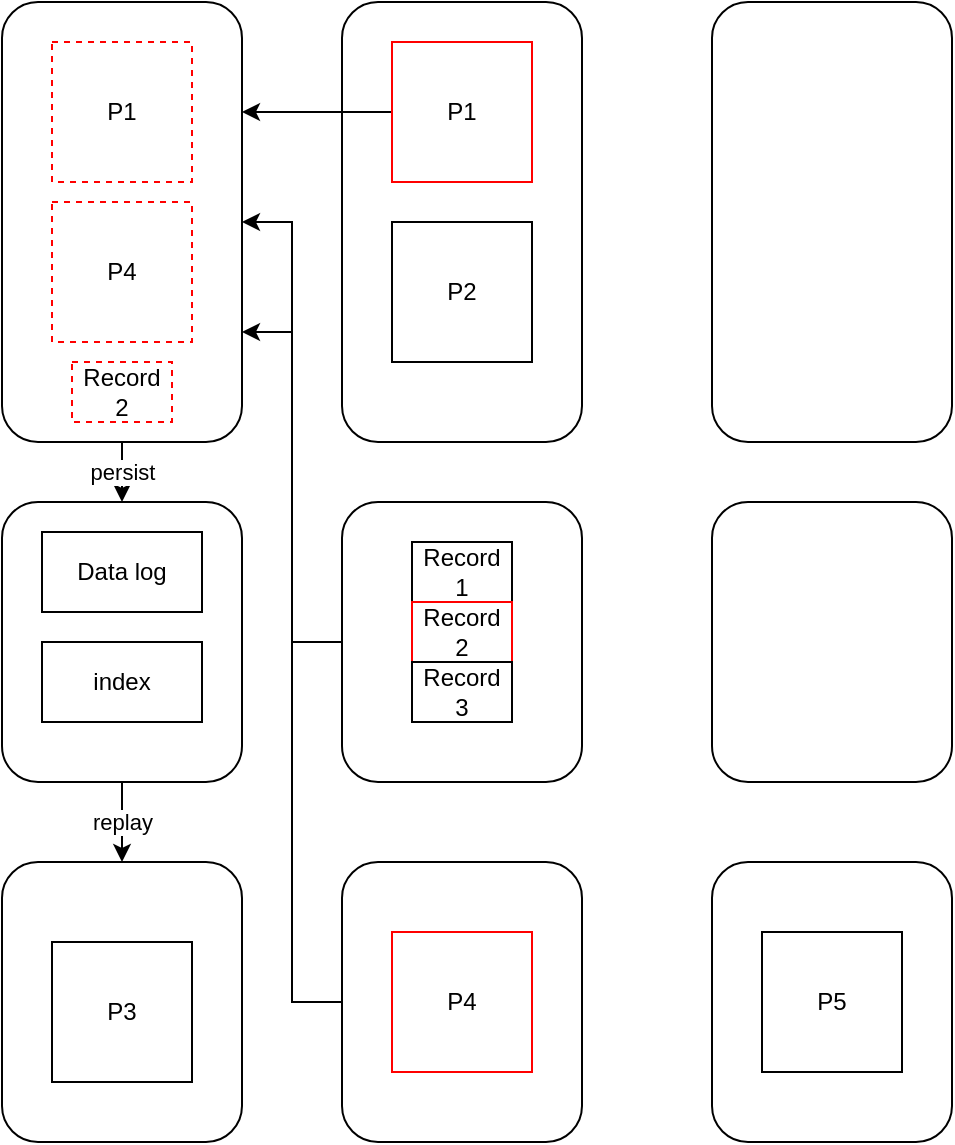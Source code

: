 <mxfile version="21.2.2" type="github">
  <diagram name="Page-1" id="QXMAF42PAdfrTfr6LR4D">
    <mxGraphModel dx="2284" dy="760" grid="1" gridSize="10" guides="1" tooltips="1" connect="1" arrows="1" fold="1" page="1" pageScale="1" pageWidth="850" pageHeight="1100" math="0" shadow="0">
      <root>
        <mxCell id="0" />
        <mxCell id="1" parent="0" />
        <mxCell id="8ePyt9uVUtkO4qc_ZTVV-26" value="persist" style="edgeStyle=orthogonalEdgeStyle;rounded=0;orthogonalLoop=1;jettySize=auto;html=1;exitX=0.5;exitY=1;exitDx=0;exitDy=0;entryX=0.5;entryY=0;entryDx=0;entryDy=0;" edge="1" parent="1" source="8ePyt9uVUtkO4qc_ZTVV-1" target="8ePyt9uVUtkO4qc_ZTVV-5">
          <mxGeometry relative="1" as="geometry" />
        </mxCell>
        <mxCell id="8ePyt9uVUtkO4qc_ZTVV-1" value="" style="rounded=1;whiteSpace=wrap;html=1;" vertex="1" parent="1">
          <mxGeometry x="-780" y="80" width="120" height="220" as="geometry" />
        </mxCell>
        <mxCell id="8ePyt9uVUtkO4qc_ZTVV-3" value="" style="rounded=1;whiteSpace=wrap;html=1;" vertex="1" parent="1">
          <mxGeometry x="-610" y="80" width="120" height="220" as="geometry" />
        </mxCell>
        <mxCell id="8ePyt9uVUtkO4qc_ZTVV-4" value="" style="rounded=1;whiteSpace=wrap;html=1;" vertex="1" parent="1">
          <mxGeometry x="-425" y="80" width="120" height="220" as="geometry" />
        </mxCell>
        <mxCell id="8ePyt9uVUtkO4qc_ZTVV-27" value="replay" style="edgeStyle=orthogonalEdgeStyle;rounded=0;orthogonalLoop=1;jettySize=auto;html=1;exitX=0.5;exitY=1;exitDx=0;exitDy=0;entryX=0.5;entryY=0;entryDx=0;entryDy=0;" edge="1" parent="1" source="8ePyt9uVUtkO4qc_ZTVV-5" target="8ePyt9uVUtkO4qc_ZTVV-8">
          <mxGeometry relative="1" as="geometry" />
        </mxCell>
        <mxCell id="8ePyt9uVUtkO4qc_ZTVV-5" value="" style="rounded=1;whiteSpace=wrap;html=1;" vertex="1" parent="1">
          <mxGeometry x="-780" y="330" width="120" height="140" as="geometry" />
        </mxCell>
        <mxCell id="8ePyt9uVUtkO4qc_ZTVV-25" style="edgeStyle=orthogonalEdgeStyle;rounded=0;orthogonalLoop=1;jettySize=auto;html=1;exitX=0;exitY=0.5;exitDx=0;exitDy=0;entryX=1;entryY=0.5;entryDx=0;entryDy=0;" edge="1" parent="1" source="8ePyt9uVUtkO4qc_ZTVV-6" target="8ePyt9uVUtkO4qc_ZTVV-1">
          <mxGeometry relative="1" as="geometry" />
        </mxCell>
        <mxCell id="8ePyt9uVUtkO4qc_ZTVV-6" value="" style="rounded=1;whiteSpace=wrap;html=1;" vertex="1" parent="1">
          <mxGeometry x="-610" y="330" width="120" height="140" as="geometry" />
        </mxCell>
        <mxCell id="8ePyt9uVUtkO4qc_ZTVV-7" value="" style="rounded=1;whiteSpace=wrap;html=1;" vertex="1" parent="1">
          <mxGeometry x="-425" y="330" width="120" height="140" as="geometry" />
        </mxCell>
        <mxCell id="8ePyt9uVUtkO4qc_ZTVV-8" value="" style="rounded=1;whiteSpace=wrap;html=1;" vertex="1" parent="1">
          <mxGeometry x="-780" y="510" width="120" height="140" as="geometry" />
        </mxCell>
        <mxCell id="8ePyt9uVUtkO4qc_ZTVV-24" style="edgeStyle=orthogonalEdgeStyle;rounded=0;orthogonalLoop=1;jettySize=auto;html=1;exitX=0;exitY=0.5;exitDx=0;exitDy=0;entryX=1;entryY=0.75;entryDx=0;entryDy=0;" edge="1" parent="1" source="8ePyt9uVUtkO4qc_ZTVV-9" target="8ePyt9uVUtkO4qc_ZTVV-1">
          <mxGeometry relative="1" as="geometry" />
        </mxCell>
        <mxCell id="8ePyt9uVUtkO4qc_ZTVV-9" value="" style="rounded=1;whiteSpace=wrap;html=1;" vertex="1" parent="1">
          <mxGeometry x="-610" y="510" width="120" height="140" as="geometry" />
        </mxCell>
        <mxCell id="8ePyt9uVUtkO4qc_ZTVV-10" value="" style="rounded=1;whiteSpace=wrap;html=1;" vertex="1" parent="1">
          <mxGeometry x="-425" y="510" width="120" height="140" as="geometry" />
        </mxCell>
        <mxCell id="8ePyt9uVUtkO4qc_ZTVV-23" style="edgeStyle=orthogonalEdgeStyle;rounded=0;orthogonalLoop=1;jettySize=auto;html=1;exitX=0;exitY=0.5;exitDx=0;exitDy=0;entryX=1;entryY=0.25;entryDx=0;entryDy=0;" edge="1" parent="1" source="8ePyt9uVUtkO4qc_ZTVV-11" target="8ePyt9uVUtkO4qc_ZTVV-1">
          <mxGeometry relative="1" as="geometry" />
        </mxCell>
        <mxCell id="8ePyt9uVUtkO4qc_ZTVV-11" value="P1" style="whiteSpace=wrap;html=1;aspect=fixed;strokeColor=#FF0000;" vertex="1" parent="1">
          <mxGeometry x="-585" y="100" width="70" height="70" as="geometry" />
        </mxCell>
        <mxCell id="8ePyt9uVUtkO4qc_ZTVV-12" value="P2" style="whiteSpace=wrap;html=1;aspect=fixed;" vertex="1" parent="1">
          <mxGeometry x="-585" y="190" width="70" height="70" as="geometry" />
        </mxCell>
        <mxCell id="8ePyt9uVUtkO4qc_ZTVV-13" value="P3" style="whiteSpace=wrap;html=1;aspect=fixed;" vertex="1" parent="1">
          <mxGeometry x="-755" y="550" width="70" height="70" as="geometry" />
        </mxCell>
        <mxCell id="8ePyt9uVUtkO4qc_ZTVV-14" value="P4" style="whiteSpace=wrap;html=1;aspect=fixed;strokeColor=#FF0000;" vertex="1" parent="1">
          <mxGeometry x="-585" y="545" width="70" height="70" as="geometry" />
        </mxCell>
        <mxCell id="8ePyt9uVUtkO4qc_ZTVV-15" value="P5" style="whiteSpace=wrap;html=1;aspect=fixed;" vertex="1" parent="1">
          <mxGeometry x="-400" y="545" width="70" height="70" as="geometry" />
        </mxCell>
        <mxCell id="8ePyt9uVUtkO4qc_ZTVV-16" value="Record 1" style="rounded=0;whiteSpace=wrap;html=1;" vertex="1" parent="1">
          <mxGeometry x="-575" y="350" width="50" height="30" as="geometry" />
        </mxCell>
        <mxCell id="8ePyt9uVUtkO4qc_ZTVV-17" value="Record 2" style="rounded=0;whiteSpace=wrap;html=1;strokeColor=#FF0000;" vertex="1" parent="1">
          <mxGeometry x="-575" y="380" width="50" height="30" as="geometry" />
        </mxCell>
        <mxCell id="8ePyt9uVUtkO4qc_ZTVV-19" value="Record 3" style="rounded=0;whiteSpace=wrap;html=1;" vertex="1" parent="1">
          <mxGeometry x="-575" y="410" width="50" height="30" as="geometry" />
        </mxCell>
        <mxCell id="8ePyt9uVUtkO4qc_ZTVV-20" value="P1" style="whiteSpace=wrap;html=1;aspect=fixed;strokeColor=#FF0000;dashed=1;" vertex="1" parent="1">
          <mxGeometry x="-755" y="100" width="70" height="70" as="geometry" />
        </mxCell>
        <mxCell id="8ePyt9uVUtkO4qc_ZTVV-21" value="P4" style="whiteSpace=wrap;html=1;aspect=fixed;strokeColor=#FF0000;dashed=1;" vertex="1" parent="1">
          <mxGeometry x="-755" y="180" width="70" height="70" as="geometry" />
        </mxCell>
        <mxCell id="8ePyt9uVUtkO4qc_ZTVV-22" value="Record 2" style="rounded=0;whiteSpace=wrap;html=1;strokeColor=#FF0000;dashed=1;" vertex="1" parent="1">
          <mxGeometry x="-745" y="260" width="50" height="30" as="geometry" />
        </mxCell>
        <mxCell id="8ePyt9uVUtkO4qc_ZTVV-28" value="Data log" style="rounded=0;whiteSpace=wrap;html=1;" vertex="1" parent="1">
          <mxGeometry x="-760" y="345" width="80" height="40" as="geometry" />
        </mxCell>
        <mxCell id="8ePyt9uVUtkO4qc_ZTVV-29" value="index" style="rounded=0;whiteSpace=wrap;html=1;" vertex="1" parent="1">
          <mxGeometry x="-760" y="400" width="80" height="40" as="geometry" />
        </mxCell>
      </root>
    </mxGraphModel>
  </diagram>
</mxfile>
